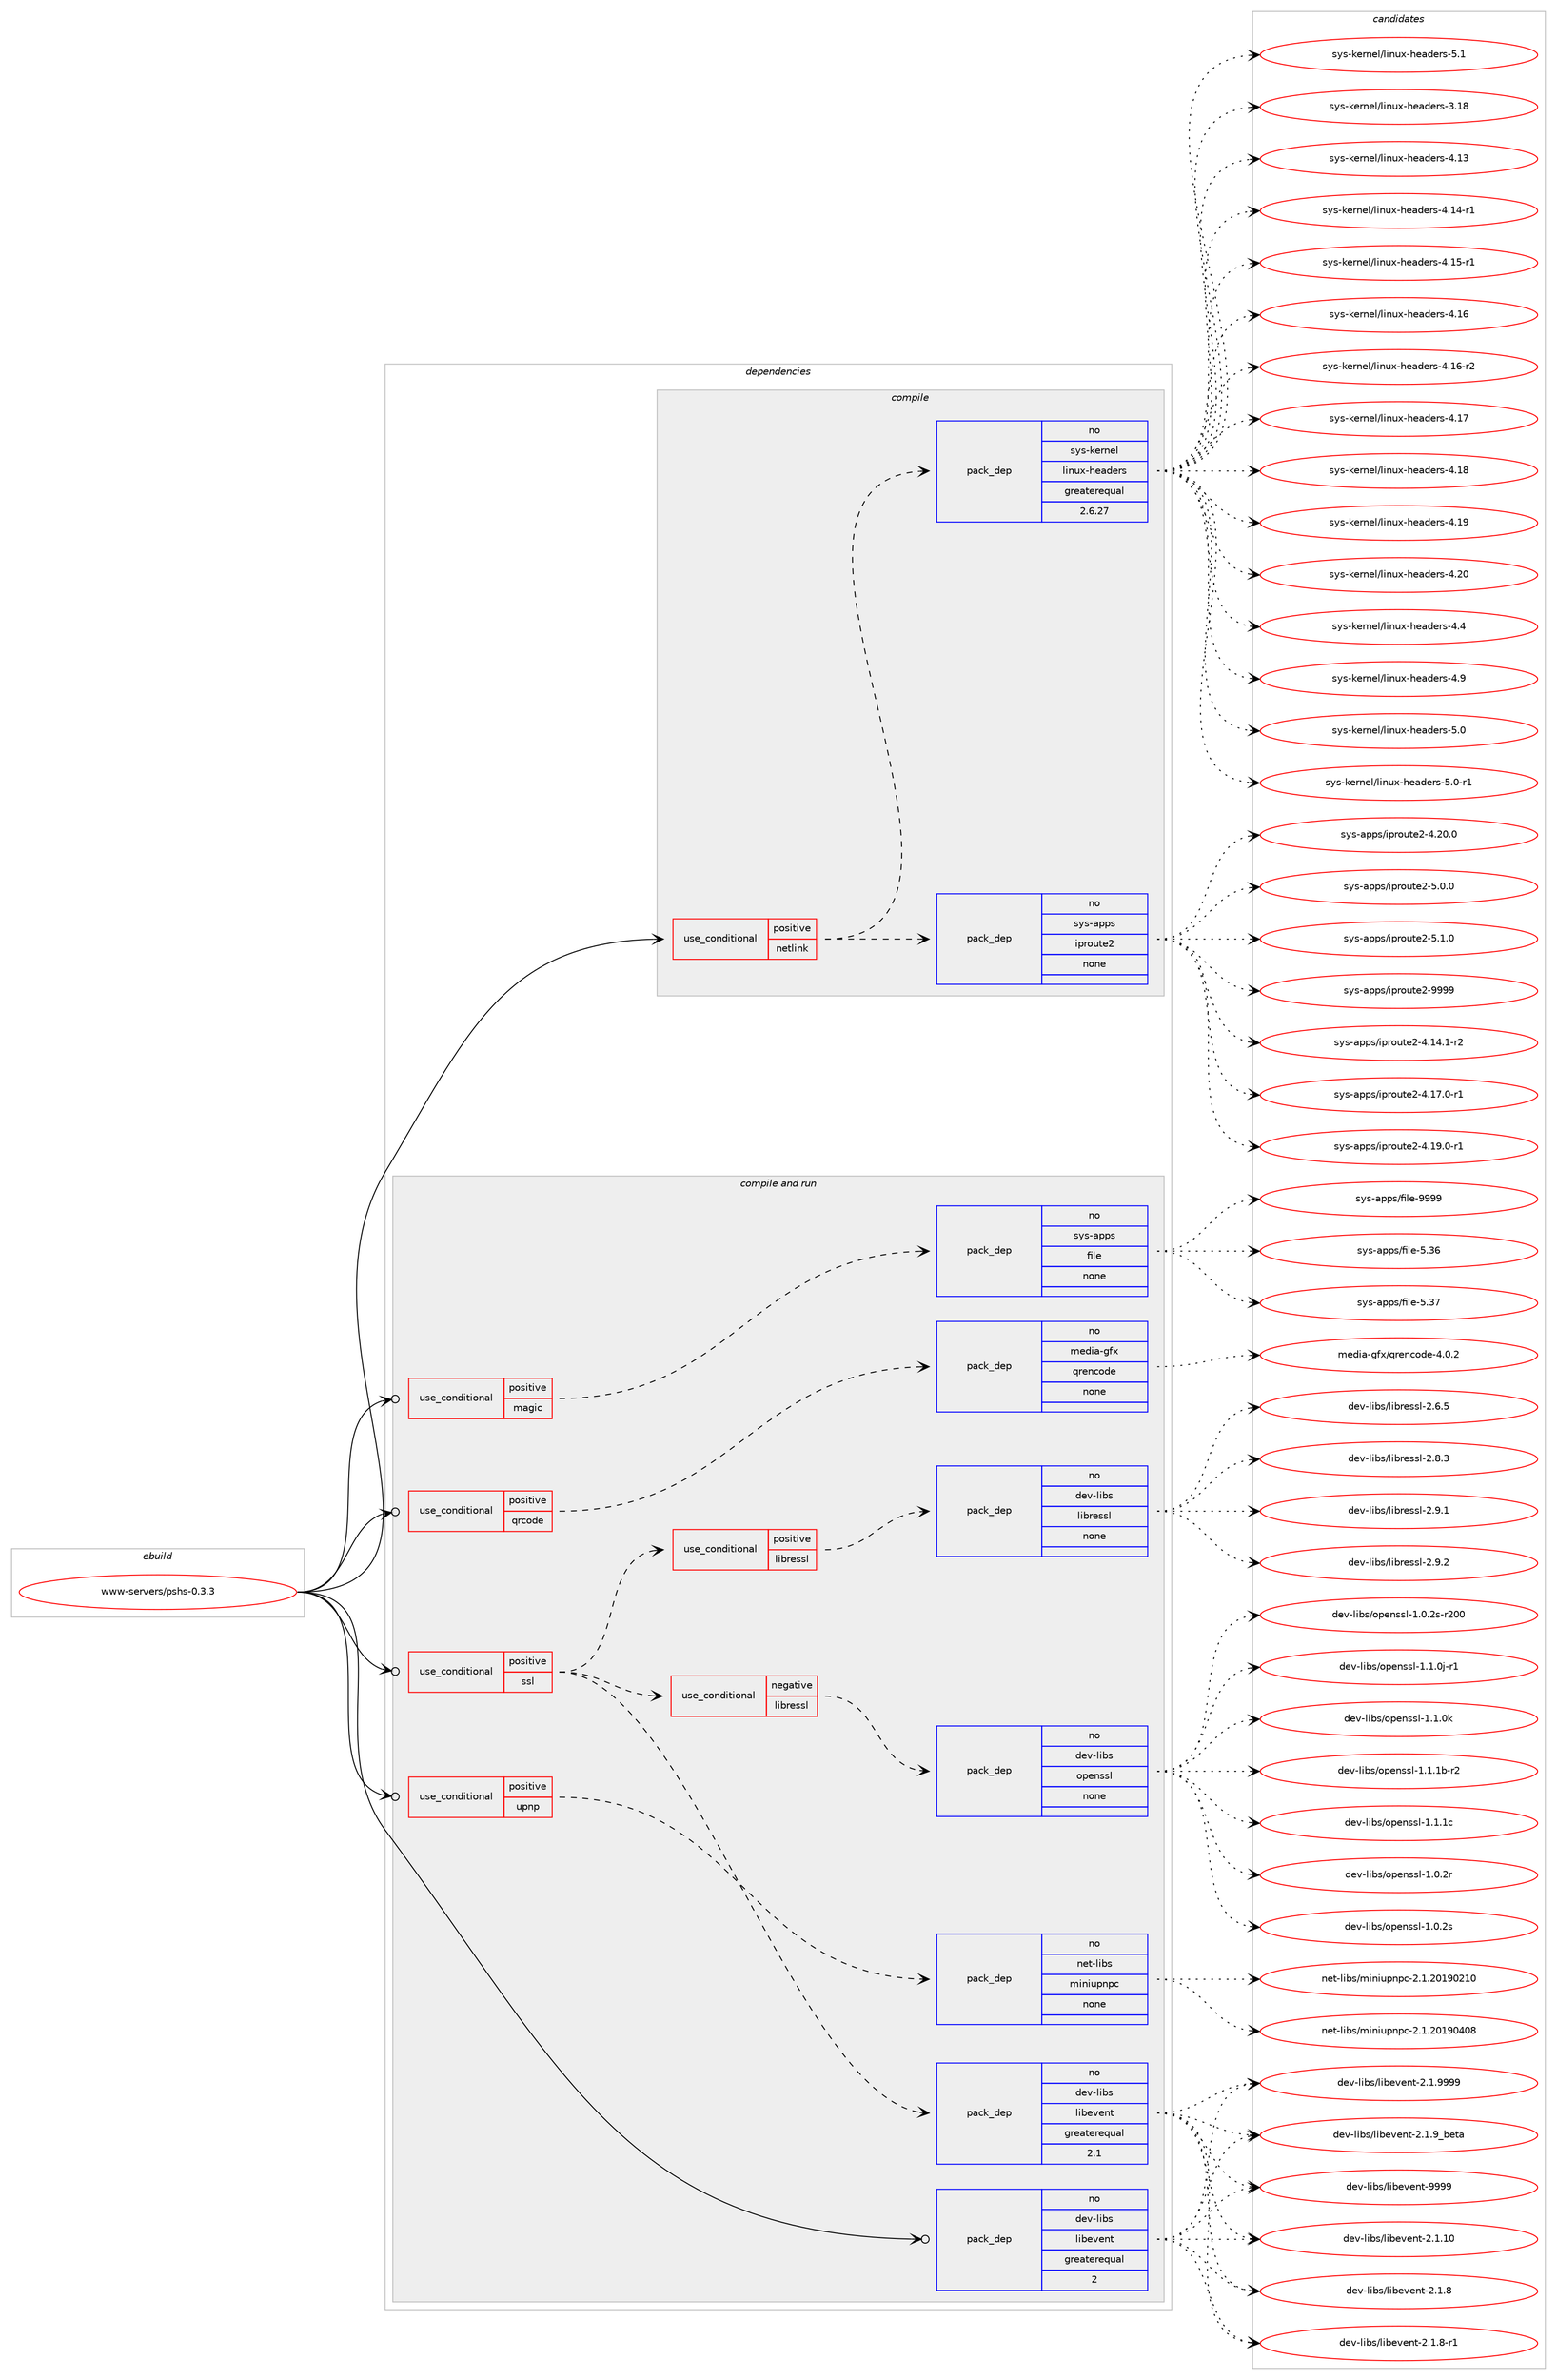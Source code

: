digraph prolog {

# *************
# Graph options
# *************

newrank=true;
concentrate=true;
compound=true;
graph [rankdir=LR,fontname=Helvetica,fontsize=10,ranksep=1.5];#, ranksep=2.5, nodesep=0.2];
edge  [arrowhead=vee];
node  [fontname=Helvetica,fontsize=10];

# **********
# The ebuild
# **********

subgraph cluster_leftcol {
color=gray;
rank=same;
label=<<i>ebuild</i>>;
id [label="www-servers/pshs-0.3.3", color=red, width=4, href="../www-servers/pshs-0.3.3.svg"];
}

# ****************
# The dependencies
# ****************

subgraph cluster_midcol {
color=gray;
label=<<i>dependencies</i>>;
subgraph cluster_compile {
fillcolor="#eeeeee";
style=filled;
label=<<i>compile</i>>;
subgraph cond98 {
dependency911 [label=<<TABLE BORDER="0" CELLBORDER="1" CELLSPACING="0" CELLPADDING="4"><TR><TD ROWSPAN="3" CELLPADDING="10">use_conditional</TD></TR><TR><TD>positive</TD></TR><TR><TD>netlink</TD></TR></TABLE>>, shape=none, color=red];
subgraph pack807 {
dependency912 [label=<<TABLE BORDER="0" CELLBORDER="1" CELLSPACING="0" CELLPADDING="4" WIDTH="220"><TR><TD ROWSPAN="6" CELLPADDING="30">pack_dep</TD></TR><TR><TD WIDTH="110">no</TD></TR><TR><TD>sys-apps</TD></TR><TR><TD>iproute2</TD></TR><TR><TD>none</TD></TR><TR><TD></TD></TR></TABLE>>, shape=none, color=blue];
}
dependency911:e -> dependency912:w [weight=20,style="dashed",arrowhead="vee"];
subgraph pack808 {
dependency913 [label=<<TABLE BORDER="0" CELLBORDER="1" CELLSPACING="0" CELLPADDING="4" WIDTH="220"><TR><TD ROWSPAN="6" CELLPADDING="30">pack_dep</TD></TR><TR><TD WIDTH="110">no</TD></TR><TR><TD>sys-kernel</TD></TR><TR><TD>linux-headers</TD></TR><TR><TD>greaterequal</TD></TR><TR><TD>2.6.27</TD></TR></TABLE>>, shape=none, color=blue];
}
dependency911:e -> dependency913:w [weight=20,style="dashed",arrowhead="vee"];
}
id:e -> dependency911:w [weight=20,style="solid",arrowhead="vee"];
}
subgraph cluster_compileandrun {
fillcolor="#eeeeee";
style=filled;
label=<<i>compile and run</i>>;
subgraph cond99 {
dependency914 [label=<<TABLE BORDER="0" CELLBORDER="1" CELLSPACING="0" CELLPADDING="4"><TR><TD ROWSPAN="3" CELLPADDING="10">use_conditional</TD></TR><TR><TD>positive</TD></TR><TR><TD>magic</TD></TR></TABLE>>, shape=none, color=red];
subgraph pack809 {
dependency915 [label=<<TABLE BORDER="0" CELLBORDER="1" CELLSPACING="0" CELLPADDING="4" WIDTH="220"><TR><TD ROWSPAN="6" CELLPADDING="30">pack_dep</TD></TR><TR><TD WIDTH="110">no</TD></TR><TR><TD>sys-apps</TD></TR><TR><TD>file</TD></TR><TR><TD>none</TD></TR><TR><TD></TD></TR></TABLE>>, shape=none, color=blue];
}
dependency914:e -> dependency915:w [weight=20,style="dashed",arrowhead="vee"];
}
id:e -> dependency914:w [weight=20,style="solid",arrowhead="odotvee"];
subgraph cond100 {
dependency916 [label=<<TABLE BORDER="0" CELLBORDER="1" CELLSPACING="0" CELLPADDING="4"><TR><TD ROWSPAN="3" CELLPADDING="10">use_conditional</TD></TR><TR><TD>positive</TD></TR><TR><TD>qrcode</TD></TR></TABLE>>, shape=none, color=red];
subgraph pack810 {
dependency917 [label=<<TABLE BORDER="0" CELLBORDER="1" CELLSPACING="0" CELLPADDING="4" WIDTH="220"><TR><TD ROWSPAN="6" CELLPADDING="30">pack_dep</TD></TR><TR><TD WIDTH="110">no</TD></TR><TR><TD>media-gfx</TD></TR><TR><TD>qrencode</TD></TR><TR><TD>none</TD></TR><TR><TD></TD></TR></TABLE>>, shape=none, color=blue];
}
dependency916:e -> dependency917:w [weight=20,style="dashed",arrowhead="vee"];
}
id:e -> dependency916:w [weight=20,style="solid",arrowhead="odotvee"];
subgraph cond101 {
dependency918 [label=<<TABLE BORDER="0" CELLBORDER="1" CELLSPACING="0" CELLPADDING="4"><TR><TD ROWSPAN="3" CELLPADDING="10">use_conditional</TD></TR><TR><TD>positive</TD></TR><TR><TD>ssl</TD></TR></TABLE>>, shape=none, color=red];
subgraph pack811 {
dependency919 [label=<<TABLE BORDER="0" CELLBORDER="1" CELLSPACING="0" CELLPADDING="4" WIDTH="220"><TR><TD ROWSPAN="6" CELLPADDING="30">pack_dep</TD></TR><TR><TD WIDTH="110">no</TD></TR><TR><TD>dev-libs</TD></TR><TR><TD>libevent</TD></TR><TR><TD>greaterequal</TD></TR><TR><TD>2.1</TD></TR></TABLE>>, shape=none, color=blue];
}
dependency918:e -> dependency919:w [weight=20,style="dashed",arrowhead="vee"];
subgraph cond102 {
dependency920 [label=<<TABLE BORDER="0" CELLBORDER="1" CELLSPACING="0" CELLPADDING="4"><TR><TD ROWSPAN="3" CELLPADDING="10">use_conditional</TD></TR><TR><TD>negative</TD></TR><TR><TD>libressl</TD></TR></TABLE>>, shape=none, color=red];
subgraph pack812 {
dependency921 [label=<<TABLE BORDER="0" CELLBORDER="1" CELLSPACING="0" CELLPADDING="4" WIDTH="220"><TR><TD ROWSPAN="6" CELLPADDING="30">pack_dep</TD></TR><TR><TD WIDTH="110">no</TD></TR><TR><TD>dev-libs</TD></TR><TR><TD>openssl</TD></TR><TR><TD>none</TD></TR><TR><TD></TD></TR></TABLE>>, shape=none, color=blue];
}
dependency920:e -> dependency921:w [weight=20,style="dashed",arrowhead="vee"];
}
dependency918:e -> dependency920:w [weight=20,style="dashed",arrowhead="vee"];
subgraph cond103 {
dependency922 [label=<<TABLE BORDER="0" CELLBORDER="1" CELLSPACING="0" CELLPADDING="4"><TR><TD ROWSPAN="3" CELLPADDING="10">use_conditional</TD></TR><TR><TD>positive</TD></TR><TR><TD>libressl</TD></TR></TABLE>>, shape=none, color=red];
subgraph pack813 {
dependency923 [label=<<TABLE BORDER="0" CELLBORDER="1" CELLSPACING="0" CELLPADDING="4" WIDTH="220"><TR><TD ROWSPAN="6" CELLPADDING="30">pack_dep</TD></TR><TR><TD WIDTH="110">no</TD></TR><TR><TD>dev-libs</TD></TR><TR><TD>libressl</TD></TR><TR><TD>none</TD></TR><TR><TD></TD></TR></TABLE>>, shape=none, color=blue];
}
dependency922:e -> dependency923:w [weight=20,style="dashed",arrowhead="vee"];
}
dependency918:e -> dependency922:w [weight=20,style="dashed",arrowhead="vee"];
}
id:e -> dependency918:w [weight=20,style="solid",arrowhead="odotvee"];
subgraph cond104 {
dependency924 [label=<<TABLE BORDER="0" CELLBORDER="1" CELLSPACING="0" CELLPADDING="4"><TR><TD ROWSPAN="3" CELLPADDING="10">use_conditional</TD></TR><TR><TD>positive</TD></TR><TR><TD>upnp</TD></TR></TABLE>>, shape=none, color=red];
subgraph pack814 {
dependency925 [label=<<TABLE BORDER="0" CELLBORDER="1" CELLSPACING="0" CELLPADDING="4" WIDTH="220"><TR><TD ROWSPAN="6" CELLPADDING="30">pack_dep</TD></TR><TR><TD WIDTH="110">no</TD></TR><TR><TD>net-libs</TD></TR><TR><TD>miniupnpc</TD></TR><TR><TD>none</TD></TR><TR><TD></TD></TR></TABLE>>, shape=none, color=blue];
}
dependency924:e -> dependency925:w [weight=20,style="dashed",arrowhead="vee"];
}
id:e -> dependency924:w [weight=20,style="solid",arrowhead="odotvee"];
subgraph pack815 {
dependency926 [label=<<TABLE BORDER="0" CELLBORDER="1" CELLSPACING="0" CELLPADDING="4" WIDTH="220"><TR><TD ROWSPAN="6" CELLPADDING="30">pack_dep</TD></TR><TR><TD WIDTH="110">no</TD></TR><TR><TD>dev-libs</TD></TR><TR><TD>libevent</TD></TR><TR><TD>greaterequal</TD></TR><TR><TD>2</TD></TR></TABLE>>, shape=none, color=blue];
}
id:e -> dependency926:w [weight=20,style="solid",arrowhead="odotvee"];
}
subgraph cluster_run {
fillcolor="#eeeeee";
style=filled;
label=<<i>run</i>>;
}
}

# **************
# The candidates
# **************

subgraph cluster_choices {
rank=same;
color=gray;
label=<<i>candidates</i>>;

subgraph choice807 {
color=black;
nodesep=1;
choice11512111545971121121154710511211411111711610150455246495246494511450 [label="sys-apps/iproute2-4.14.1-r2", color=red, width=4,href="../sys-apps/iproute2-4.14.1-r2.svg"];
choice11512111545971121121154710511211411111711610150455246495546484511449 [label="sys-apps/iproute2-4.17.0-r1", color=red, width=4,href="../sys-apps/iproute2-4.17.0-r1.svg"];
choice11512111545971121121154710511211411111711610150455246495746484511449 [label="sys-apps/iproute2-4.19.0-r1", color=red, width=4,href="../sys-apps/iproute2-4.19.0-r1.svg"];
choice1151211154597112112115471051121141111171161015045524650484648 [label="sys-apps/iproute2-4.20.0", color=red, width=4,href="../sys-apps/iproute2-4.20.0.svg"];
choice11512111545971121121154710511211411111711610150455346484648 [label="sys-apps/iproute2-5.0.0", color=red, width=4,href="../sys-apps/iproute2-5.0.0.svg"];
choice11512111545971121121154710511211411111711610150455346494648 [label="sys-apps/iproute2-5.1.0", color=red, width=4,href="../sys-apps/iproute2-5.1.0.svg"];
choice115121115459711211211547105112114111117116101504557575757 [label="sys-apps/iproute2-9999", color=red, width=4,href="../sys-apps/iproute2-9999.svg"];
dependency912:e -> choice11512111545971121121154710511211411111711610150455246495246494511450:w [style=dotted,weight="100"];
dependency912:e -> choice11512111545971121121154710511211411111711610150455246495546484511449:w [style=dotted,weight="100"];
dependency912:e -> choice11512111545971121121154710511211411111711610150455246495746484511449:w [style=dotted,weight="100"];
dependency912:e -> choice1151211154597112112115471051121141111171161015045524650484648:w [style=dotted,weight="100"];
dependency912:e -> choice11512111545971121121154710511211411111711610150455346484648:w [style=dotted,weight="100"];
dependency912:e -> choice11512111545971121121154710511211411111711610150455346494648:w [style=dotted,weight="100"];
dependency912:e -> choice115121115459711211211547105112114111117116101504557575757:w [style=dotted,weight="100"];
}
subgraph choice808 {
color=black;
nodesep=1;
choice115121115451071011141101011084710810511011712045104101971001011141154551464956 [label="sys-kernel/linux-headers-3.18", color=red, width=4,href="../sys-kernel/linux-headers-3.18.svg"];
choice115121115451071011141101011084710810511011712045104101971001011141154552464951 [label="sys-kernel/linux-headers-4.13", color=red, width=4,href="../sys-kernel/linux-headers-4.13.svg"];
choice1151211154510710111411010110847108105110117120451041019710010111411545524649524511449 [label="sys-kernel/linux-headers-4.14-r1", color=red, width=4,href="../sys-kernel/linux-headers-4.14-r1.svg"];
choice1151211154510710111411010110847108105110117120451041019710010111411545524649534511449 [label="sys-kernel/linux-headers-4.15-r1", color=red, width=4,href="../sys-kernel/linux-headers-4.15-r1.svg"];
choice115121115451071011141101011084710810511011712045104101971001011141154552464954 [label="sys-kernel/linux-headers-4.16", color=red, width=4,href="../sys-kernel/linux-headers-4.16.svg"];
choice1151211154510710111411010110847108105110117120451041019710010111411545524649544511450 [label="sys-kernel/linux-headers-4.16-r2", color=red, width=4,href="../sys-kernel/linux-headers-4.16-r2.svg"];
choice115121115451071011141101011084710810511011712045104101971001011141154552464955 [label="sys-kernel/linux-headers-4.17", color=red, width=4,href="../sys-kernel/linux-headers-4.17.svg"];
choice115121115451071011141101011084710810511011712045104101971001011141154552464956 [label="sys-kernel/linux-headers-4.18", color=red, width=4,href="../sys-kernel/linux-headers-4.18.svg"];
choice115121115451071011141101011084710810511011712045104101971001011141154552464957 [label="sys-kernel/linux-headers-4.19", color=red, width=4,href="../sys-kernel/linux-headers-4.19.svg"];
choice115121115451071011141101011084710810511011712045104101971001011141154552465048 [label="sys-kernel/linux-headers-4.20", color=red, width=4,href="../sys-kernel/linux-headers-4.20.svg"];
choice1151211154510710111411010110847108105110117120451041019710010111411545524652 [label="sys-kernel/linux-headers-4.4", color=red, width=4,href="../sys-kernel/linux-headers-4.4.svg"];
choice1151211154510710111411010110847108105110117120451041019710010111411545524657 [label="sys-kernel/linux-headers-4.9", color=red, width=4,href="../sys-kernel/linux-headers-4.9.svg"];
choice1151211154510710111411010110847108105110117120451041019710010111411545534648 [label="sys-kernel/linux-headers-5.0", color=red, width=4,href="../sys-kernel/linux-headers-5.0.svg"];
choice11512111545107101114110101108471081051101171204510410197100101114115455346484511449 [label="sys-kernel/linux-headers-5.0-r1", color=red, width=4,href="../sys-kernel/linux-headers-5.0-r1.svg"];
choice1151211154510710111411010110847108105110117120451041019710010111411545534649 [label="sys-kernel/linux-headers-5.1", color=red, width=4,href="../sys-kernel/linux-headers-5.1.svg"];
dependency913:e -> choice115121115451071011141101011084710810511011712045104101971001011141154551464956:w [style=dotted,weight="100"];
dependency913:e -> choice115121115451071011141101011084710810511011712045104101971001011141154552464951:w [style=dotted,weight="100"];
dependency913:e -> choice1151211154510710111411010110847108105110117120451041019710010111411545524649524511449:w [style=dotted,weight="100"];
dependency913:e -> choice1151211154510710111411010110847108105110117120451041019710010111411545524649534511449:w [style=dotted,weight="100"];
dependency913:e -> choice115121115451071011141101011084710810511011712045104101971001011141154552464954:w [style=dotted,weight="100"];
dependency913:e -> choice1151211154510710111411010110847108105110117120451041019710010111411545524649544511450:w [style=dotted,weight="100"];
dependency913:e -> choice115121115451071011141101011084710810511011712045104101971001011141154552464955:w [style=dotted,weight="100"];
dependency913:e -> choice115121115451071011141101011084710810511011712045104101971001011141154552464956:w [style=dotted,weight="100"];
dependency913:e -> choice115121115451071011141101011084710810511011712045104101971001011141154552464957:w [style=dotted,weight="100"];
dependency913:e -> choice115121115451071011141101011084710810511011712045104101971001011141154552465048:w [style=dotted,weight="100"];
dependency913:e -> choice1151211154510710111411010110847108105110117120451041019710010111411545524652:w [style=dotted,weight="100"];
dependency913:e -> choice1151211154510710111411010110847108105110117120451041019710010111411545524657:w [style=dotted,weight="100"];
dependency913:e -> choice1151211154510710111411010110847108105110117120451041019710010111411545534648:w [style=dotted,weight="100"];
dependency913:e -> choice11512111545107101114110101108471081051101171204510410197100101114115455346484511449:w [style=dotted,weight="100"];
dependency913:e -> choice1151211154510710111411010110847108105110117120451041019710010111411545534649:w [style=dotted,weight="100"];
}
subgraph choice809 {
color=black;
nodesep=1;
choice1151211154597112112115471021051081014553465154 [label="sys-apps/file-5.36", color=red, width=4,href="../sys-apps/file-5.36.svg"];
choice1151211154597112112115471021051081014553465155 [label="sys-apps/file-5.37", color=red, width=4,href="../sys-apps/file-5.37.svg"];
choice1151211154597112112115471021051081014557575757 [label="sys-apps/file-9999", color=red, width=4,href="../sys-apps/file-9999.svg"];
dependency915:e -> choice1151211154597112112115471021051081014553465154:w [style=dotted,weight="100"];
dependency915:e -> choice1151211154597112112115471021051081014553465155:w [style=dotted,weight="100"];
dependency915:e -> choice1151211154597112112115471021051081014557575757:w [style=dotted,weight="100"];
}
subgraph choice810 {
color=black;
nodesep=1;
choice10910110010597451031021204711311410111099111100101455246484650 [label="media-gfx/qrencode-4.0.2", color=red, width=4,href="../media-gfx/qrencode-4.0.2.svg"];
dependency917:e -> choice10910110010597451031021204711311410111099111100101455246484650:w [style=dotted,weight="100"];
}
subgraph choice811 {
color=black;
nodesep=1;
choice1001011184510810598115471081059810111810111011645504649464948 [label="dev-libs/libevent-2.1.10", color=red, width=4,href="../dev-libs/libevent-2.1.10.svg"];
choice10010111845108105981154710810598101118101110116455046494656 [label="dev-libs/libevent-2.1.8", color=red, width=4,href="../dev-libs/libevent-2.1.8.svg"];
choice100101118451081059811547108105981011181011101164550464946564511449 [label="dev-libs/libevent-2.1.8-r1", color=red, width=4,href="../dev-libs/libevent-2.1.8-r1.svg"];
choice10010111845108105981154710810598101118101110116455046494657575757 [label="dev-libs/libevent-2.1.9999", color=red, width=4,href="../dev-libs/libevent-2.1.9999.svg"];
choice10010111845108105981154710810598101118101110116455046494657959810111697 [label="dev-libs/libevent-2.1.9_beta", color=red, width=4,href="../dev-libs/libevent-2.1.9_beta.svg"];
choice100101118451081059811547108105981011181011101164557575757 [label="dev-libs/libevent-9999", color=red, width=4,href="../dev-libs/libevent-9999.svg"];
dependency919:e -> choice1001011184510810598115471081059810111810111011645504649464948:w [style=dotted,weight="100"];
dependency919:e -> choice10010111845108105981154710810598101118101110116455046494656:w [style=dotted,weight="100"];
dependency919:e -> choice100101118451081059811547108105981011181011101164550464946564511449:w [style=dotted,weight="100"];
dependency919:e -> choice10010111845108105981154710810598101118101110116455046494657575757:w [style=dotted,weight="100"];
dependency919:e -> choice10010111845108105981154710810598101118101110116455046494657959810111697:w [style=dotted,weight="100"];
dependency919:e -> choice100101118451081059811547108105981011181011101164557575757:w [style=dotted,weight="100"];
}
subgraph choice812 {
color=black;
nodesep=1;
choice100101118451081059811547111112101110115115108454946484650114 [label="dev-libs/openssl-1.0.2r", color=red, width=4,href="../dev-libs/openssl-1.0.2r.svg"];
choice100101118451081059811547111112101110115115108454946484650115 [label="dev-libs/openssl-1.0.2s", color=red, width=4,href="../dev-libs/openssl-1.0.2s.svg"];
choice10010111845108105981154711111210111011511510845494648465011545114504848 [label="dev-libs/openssl-1.0.2s-r200", color=red, width=4,href="../dev-libs/openssl-1.0.2s-r200.svg"];
choice1001011184510810598115471111121011101151151084549464946481064511449 [label="dev-libs/openssl-1.1.0j-r1", color=red, width=4,href="../dev-libs/openssl-1.1.0j-r1.svg"];
choice100101118451081059811547111112101110115115108454946494648107 [label="dev-libs/openssl-1.1.0k", color=red, width=4,href="../dev-libs/openssl-1.1.0k.svg"];
choice100101118451081059811547111112101110115115108454946494649984511450 [label="dev-libs/openssl-1.1.1b-r2", color=red, width=4,href="../dev-libs/openssl-1.1.1b-r2.svg"];
choice10010111845108105981154711111210111011511510845494649464999 [label="dev-libs/openssl-1.1.1c", color=red, width=4,href="../dev-libs/openssl-1.1.1c.svg"];
dependency921:e -> choice100101118451081059811547111112101110115115108454946484650114:w [style=dotted,weight="100"];
dependency921:e -> choice100101118451081059811547111112101110115115108454946484650115:w [style=dotted,weight="100"];
dependency921:e -> choice10010111845108105981154711111210111011511510845494648465011545114504848:w [style=dotted,weight="100"];
dependency921:e -> choice1001011184510810598115471111121011101151151084549464946481064511449:w [style=dotted,weight="100"];
dependency921:e -> choice100101118451081059811547111112101110115115108454946494648107:w [style=dotted,weight="100"];
dependency921:e -> choice100101118451081059811547111112101110115115108454946494649984511450:w [style=dotted,weight="100"];
dependency921:e -> choice10010111845108105981154711111210111011511510845494649464999:w [style=dotted,weight="100"];
}
subgraph choice813 {
color=black;
nodesep=1;
choice10010111845108105981154710810598114101115115108455046544653 [label="dev-libs/libressl-2.6.5", color=red, width=4,href="../dev-libs/libressl-2.6.5.svg"];
choice10010111845108105981154710810598114101115115108455046564651 [label="dev-libs/libressl-2.8.3", color=red, width=4,href="../dev-libs/libressl-2.8.3.svg"];
choice10010111845108105981154710810598114101115115108455046574649 [label="dev-libs/libressl-2.9.1", color=red, width=4,href="../dev-libs/libressl-2.9.1.svg"];
choice10010111845108105981154710810598114101115115108455046574650 [label="dev-libs/libressl-2.9.2", color=red, width=4,href="../dev-libs/libressl-2.9.2.svg"];
dependency923:e -> choice10010111845108105981154710810598114101115115108455046544653:w [style=dotted,weight="100"];
dependency923:e -> choice10010111845108105981154710810598114101115115108455046564651:w [style=dotted,weight="100"];
dependency923:e -> choice10010111845108105981154710810598114101115115108455046574649:w [style=dotted,weight="100"];
dependency923:e -> choice10010111845108105981154710810598114101115115108455046574650:w [style=dotted,weight="100"];
}
subgraph choice814 {
color=black;
nodesep=1;
choice1101011164510810598115471091051101051171121101129945504649465048495748504948 [label="net-libs/miniupnpc-2.1.20190210", color=red, width=4,href="../net-libs/miniupnpc-2.1.20190210.svg"];
choice1101011164510810598115471091051101051171121101129945504649465048495748524856 [label="net-libs/miniupnpc-2.1.20190408", color=red, width=4,href="../net-libs/miniupnpc-2.1.20190408.svg"];
dependency925:e -> choice1101011164510810598115471091051101051171121101129945504649465048495748504948:w [style=dotted,weight="100"];
dependency925:e -> choice1101011164510810598115471091051101051171121101129945504649465048495748524856:w [style=dotted,weight="100"];
}
subgraph choice815 {
color=black;
nodesep=1;
choice1001011184510810598115471081059810111810111011645504649464948 [label="dev-libs/libevent-2.1.10", color=red, width=4,href="../dev-libs/libevent-2.1.10.svg"];
choice10010111845108105981154710810598101118101110116455046494656 [label="dev-libs/libevent-2.1.8", color=red, width=4,href="../dev-libs/libevent-2.1.8.svg"];
choice100101118451081059811547108105981011181011101164550464946564511449 [label="dev-libs/libevent-2.1.8-r1", color=red, width=4,href="../dev-libs/libevent-2.1.8-r1.svg"];
choice10010111845108105981154710810598101118101110116455046494657575757 [label="dev-libs/libevent-2.1.9999", color=red, width=4,href="../dev-libs/libevent-2.1.9999.svg"];
choice10010111845108105981154710810598101118101110116455046494657959810111697 [label="dev-libs/libevent-2.1.9_beta", color=red, width=4,href="../dev-libs/libevent-2.1.9_beta.svg"];
choice100101118451081059811547108105981011181011101164557575757 [label="dev-libs/libevent-9999", color=red, width=4,href="../dev-libs/libevent-9999.svg"];
dependency926:e -> choice1001011184510810598115471081059810111810111011645504649464948:w [style=dotted,weight="100"];
dependency926:e -> choice10010111845108105981154710810598101118101110116455046494656:w [style=dotted,weight="100"];
dependency926:e -> choice100101118451081059811547108105981011181011101164550464946564511449:w [style=dotted,weight="100"];
dependency926:e -> choice10010111845108105981154710810598101118101110116455046494657575757:w [style=dotted,weight="100"];
dependency926:e -> choice10010111845108105981154710810598101118101110116455046494657959810111697:w [style=dotted,weight="100"];
dependency926:e -> choice100101118451081059811547108105981011181011101164557575757:w [style=dotted,weight="100"];
}
}

}
